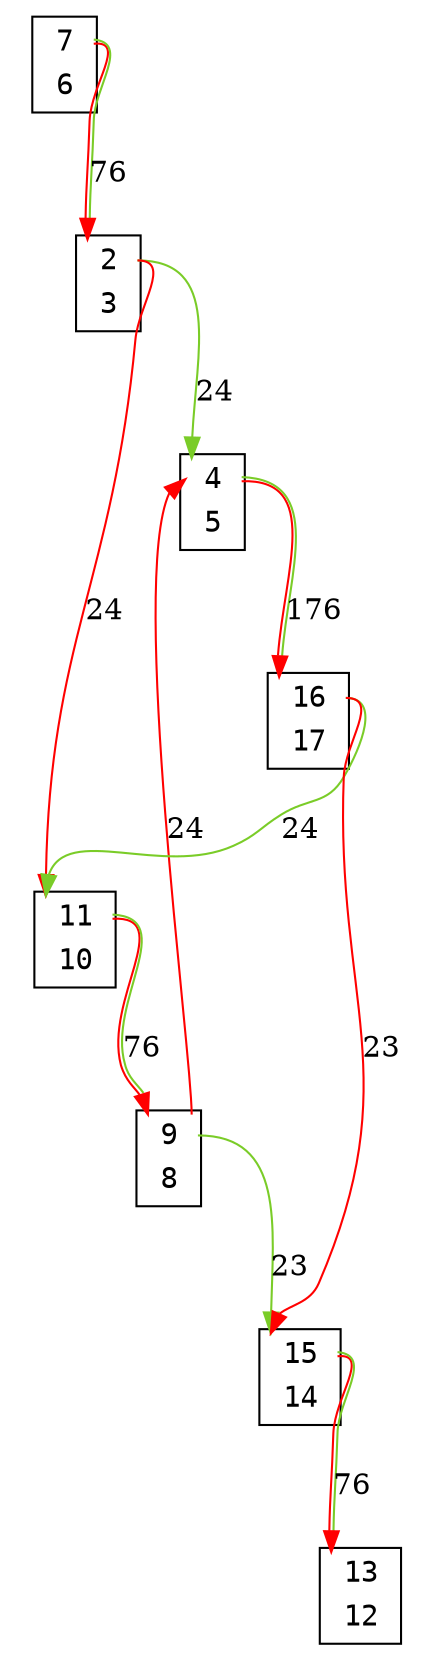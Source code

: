 digraph my_graph {
node[fontname=<Courier>,shape=<plaintext>]
vertex_0x7f2736c160a0_0x7f276bc160d0[label=<<TABLE bgcolor = "white">
<TR><TD BORDER = "0" PORT = "port_0x7f2736c160a0_in"></TD><TD BORDER = "0" PORT = "port_">2</TD><TD BORDER = "0" PORT = "port_0x7f2736c160a0_out"></TD></TR>
<TR><TD BORDER = "0" PORT = "port_0x7f276bc160d0_out"></TD><TD BORDER = "0" PORT = "port_">3</TD><TD BORDER = "0" PORT = "port_0x7f276bc160d0_in"></TD></TR>
</TABLE>>,style=<filled>,color=<black>,fillcolor=<white>]
vertex_0x7f273b4063a0_0x7f273b406940[label=<<TABLE bgcolor = "white">
<TR><TD BORDER = "0" PORT = "port_0x7f273b406940_in"></TD><TD BORDER = "0" PORT = "port_">4</TD><TD BORDER = "0" PORT = "port_0x7f273b406940_out"></TD></TR>
<TR><TD BORDER = "0" PORT = "port_0x7f273b4063a0_out"></TD><TD BORDER = "0" PORT = "port_">5</TD><TD BORDER = "0" PORT = "port_0x7f273b4063a0_in"></TD></TR>
</TABLE>>,style=<filled>,color=<black>,fillcolor=<white>]
vertex_0x7f273b406130_0x7f276b816130[label=<<TABLE bgcolor = "white">
<TR><TD BORDER = "0" PORT = "port_0x7f276b816130_in"></TD><TD BORDER = "0" PORT = "port_">7</TD><TD BORDER = "0" PORT = "port_0x7f276b816130_out"></TD></TR>
<TR><TD BORDER = "0" PORT = "port_0x7f273b406130_out"></TD><TD BORDER = "0" PORT = "port_">6</TD><TD BORDER = "0" PORT = "port_0x7f273b406130_in"></TD></TR>
</TABLE>>,style=<filled>,color=<black>,fillcolor=<white>]
vertex_0x7f273b406040_0x7f276b8161c0[label=<<TABLE bgcolor = "white">
<TR><TD BORDER = "0" PORT = "port_0x7f276b8161c0_in"></TD><TD BORDER = "0" PORT = "port_">9</TD><TD BORDER = "0" PORT = "port_0x7f276b8161c0_out"></TD></TR>
<TR><TD BORDER = "0" PORT = "port_0x7f273b406040_out"></TD><TD BORDER = "0" PORT = "port_">8</TD><TD BORDER = "0" PORT = "port_0x7f273b406040_in"></TD></TR>
</TABLE>>,style=<filled>,color=<black>,fillcolor=<white>]
vertex_0x7f273b406250_0x7f273b406df0[label=<<TABLE bgcolor = "white">
<TR><TD BORDER = "0" PORT = "port_0x7f273b406250_in"></TD><TD BORDER = "0" PORT = "port_">11</TD><TD BORDER = "0" PORT = "port_0x7f273b406250_out"></TD></TR>
<TR><TD BORDER = "0" PORT = "port_0x7f273b406df0_out"></TD><TD BORDER = "0" PORT = "port_">10</TD><TD BORDER = "0" PORT = "port_0x7f273b406df0_in"></TD></TR>
</TABLE>>,style=<filled>,color=<black>,fillcolor=<white>]
vertex_0x7f27370170a0_0x7f276bc16160[label=<<TABLE bgcolor = "white">
<TR><TD BORDER = "0" PORT = "port_0x7f276bc16160_in"></TD><TD BORDER = "0" PORT = "port_">13</TD><TD BORDER = "0" PORT = "port_0x7f276bc16160_out"></TD></TR>
<TR><TD BORDER = "0" PORT = "port_0x7f27370170a0_out"></TD><TD BORDER = "0" PORT = "port_">12</TD><TD BORDER = "0" PORT = "port_0x7f27370170a0_in"></TD></TR>
</TABLE>>,style=<filled>,color=<black>,fillcolor=<white>]
vertex_0x7f273b406880_0x7f276b816040[label=<<TABLE bgcolor = "white">
<TR><TD BORDER = "0" PORT = "port_0x7f276b816040_in"></TD><TD BORDER = "0" PORT = "port_">15</TD><TD BORDER = "0" PORT = "port_0x7f276b816040_out"></TD></TR>
<TR><TD BORDER = "0" PORT = "port_0x7f273b406880_out"></TD><TD BORDER = "0" PORT = "port_">14</TD><TD BORDER = "0" PORT = "port_0x7f273b406880_in"></TD></TR>
</TABLE>>,style=<filled>,color=<black>,fillcolor=<white>]
vertex_0x7f273b4064c0_0x7f276bc160a0[label=<<TABLE bgcolor = "white">
<TR><TD BORDER = "0" PORT = "port_0x7f276bc160a0_in"></TD><TD BORDER = "0" PORT = "port_">16</TD><TD BORDER = "0" PORT = "port_0x7f276bc160a0_out"></TD></TR>
<TR><TD BORDER = "0" PORT = "port_0x7f273b4064c0_out"></TD><TD BORDER = "0" PORT = "port_">17</TD><TD BORDER = "0" PORT = "port_0x7f273b4064c0_in"></TD></TR>
</TABLE>>,style=<filled>,color=<black>,fillcolor=<white>]
vertex_0x7f2736c160a0_0x7f276bc160d0:port_0x7f2736c160a0_out->vertex_0x7f273b4063a0_0x7f273b406940:port_0x7f273b406940_in[label="24",len=<0>,K=<0>,color=<0.250 0.800 0.800>]
vertex_0x7f273b406130_0x7f276b816130:port_0x7f276b816130_out->vertex_0x7f2736c160a0_0x7f276bc160d0:port_0x7f2736c160a0_in[label="76",len=<0>,K=<0>,color=<0 1 1:0.250 0.800 0.800>]
vertex_0x7f273b406250_0x7f273b406df0:port_0x7f273b406250_out->vertex_0x7f273b406040_0x7f276b8161c0:port_0x7f276b8161c0_in[label="76",len=<0>,K=<0>,color=<0 1 1:0.250 0.800 0.800>]
vertex_0x7f273b406880_0x7f276b816040:port_0x7f276b816040_out->vertex_0x7f27370170a0_0x7f276bc16160:port_0x7f276bc16160_in[label="76",len=<0>,K=<0>,color=<0 1 1:0.250 0.800 0.800>]
vertex_0x7f273b4063a0_0x7f273b406940:port_0x7f273b406940_out->vertex_0x7f273b4064c0_0x7f276bc160a0:port_0x7f276bc160a0_in[label="176",len=<0>,K=<0>,color=<0 1 1:0.250 0.800 0.800>]
vertex_0x7f2736c160a0_0x7f276bc160d0:port_0x7f2736c160a0_out->vertex_0x7f273b406250_0x7f273b406df0:port_0x7f273b406250_in[label="24",len=<0>,K=<0>,color=<0 1 1>]
vertex_0x7f273b406040_0x7f276b8161c0:port_0x7f276b8161c0_out->vertex_0x7f273b4063a0_0x7f273b406940:port_0x7f273b406940_in[label="24",len=<0>,K=<0>,color=<0 1 1>]
vertex_0x7f273b4064c0_0x7f276bc160a0:port_0x7f276bc160a0_out->vertex_0x7f273b406250_0x7f273b406df0:port_0x7f273b406250_in[label="24",len=<0>,K=<0>,color=<0.250 0.800 0.800>]
vertex_0x7f273b406040_0x7f276b8161c0:port_0x7f276b8161c0_out->vertex_0x7f273b406880_0x7f276b816040:port_0x7f276b816040_in[label="23",len=<0>,K=<0>,color=<0.250 0.800 0.800>]
vertex_0x7f273b4064c0_0x7f276bc160a0:port_0x7f276bc160a0_out->vertex_0x7f273b406880_0x7f276b816040:port_0x7f276b816040_in[label="23",len=<0>,K=<0>,color=<0 1 1>]
}

